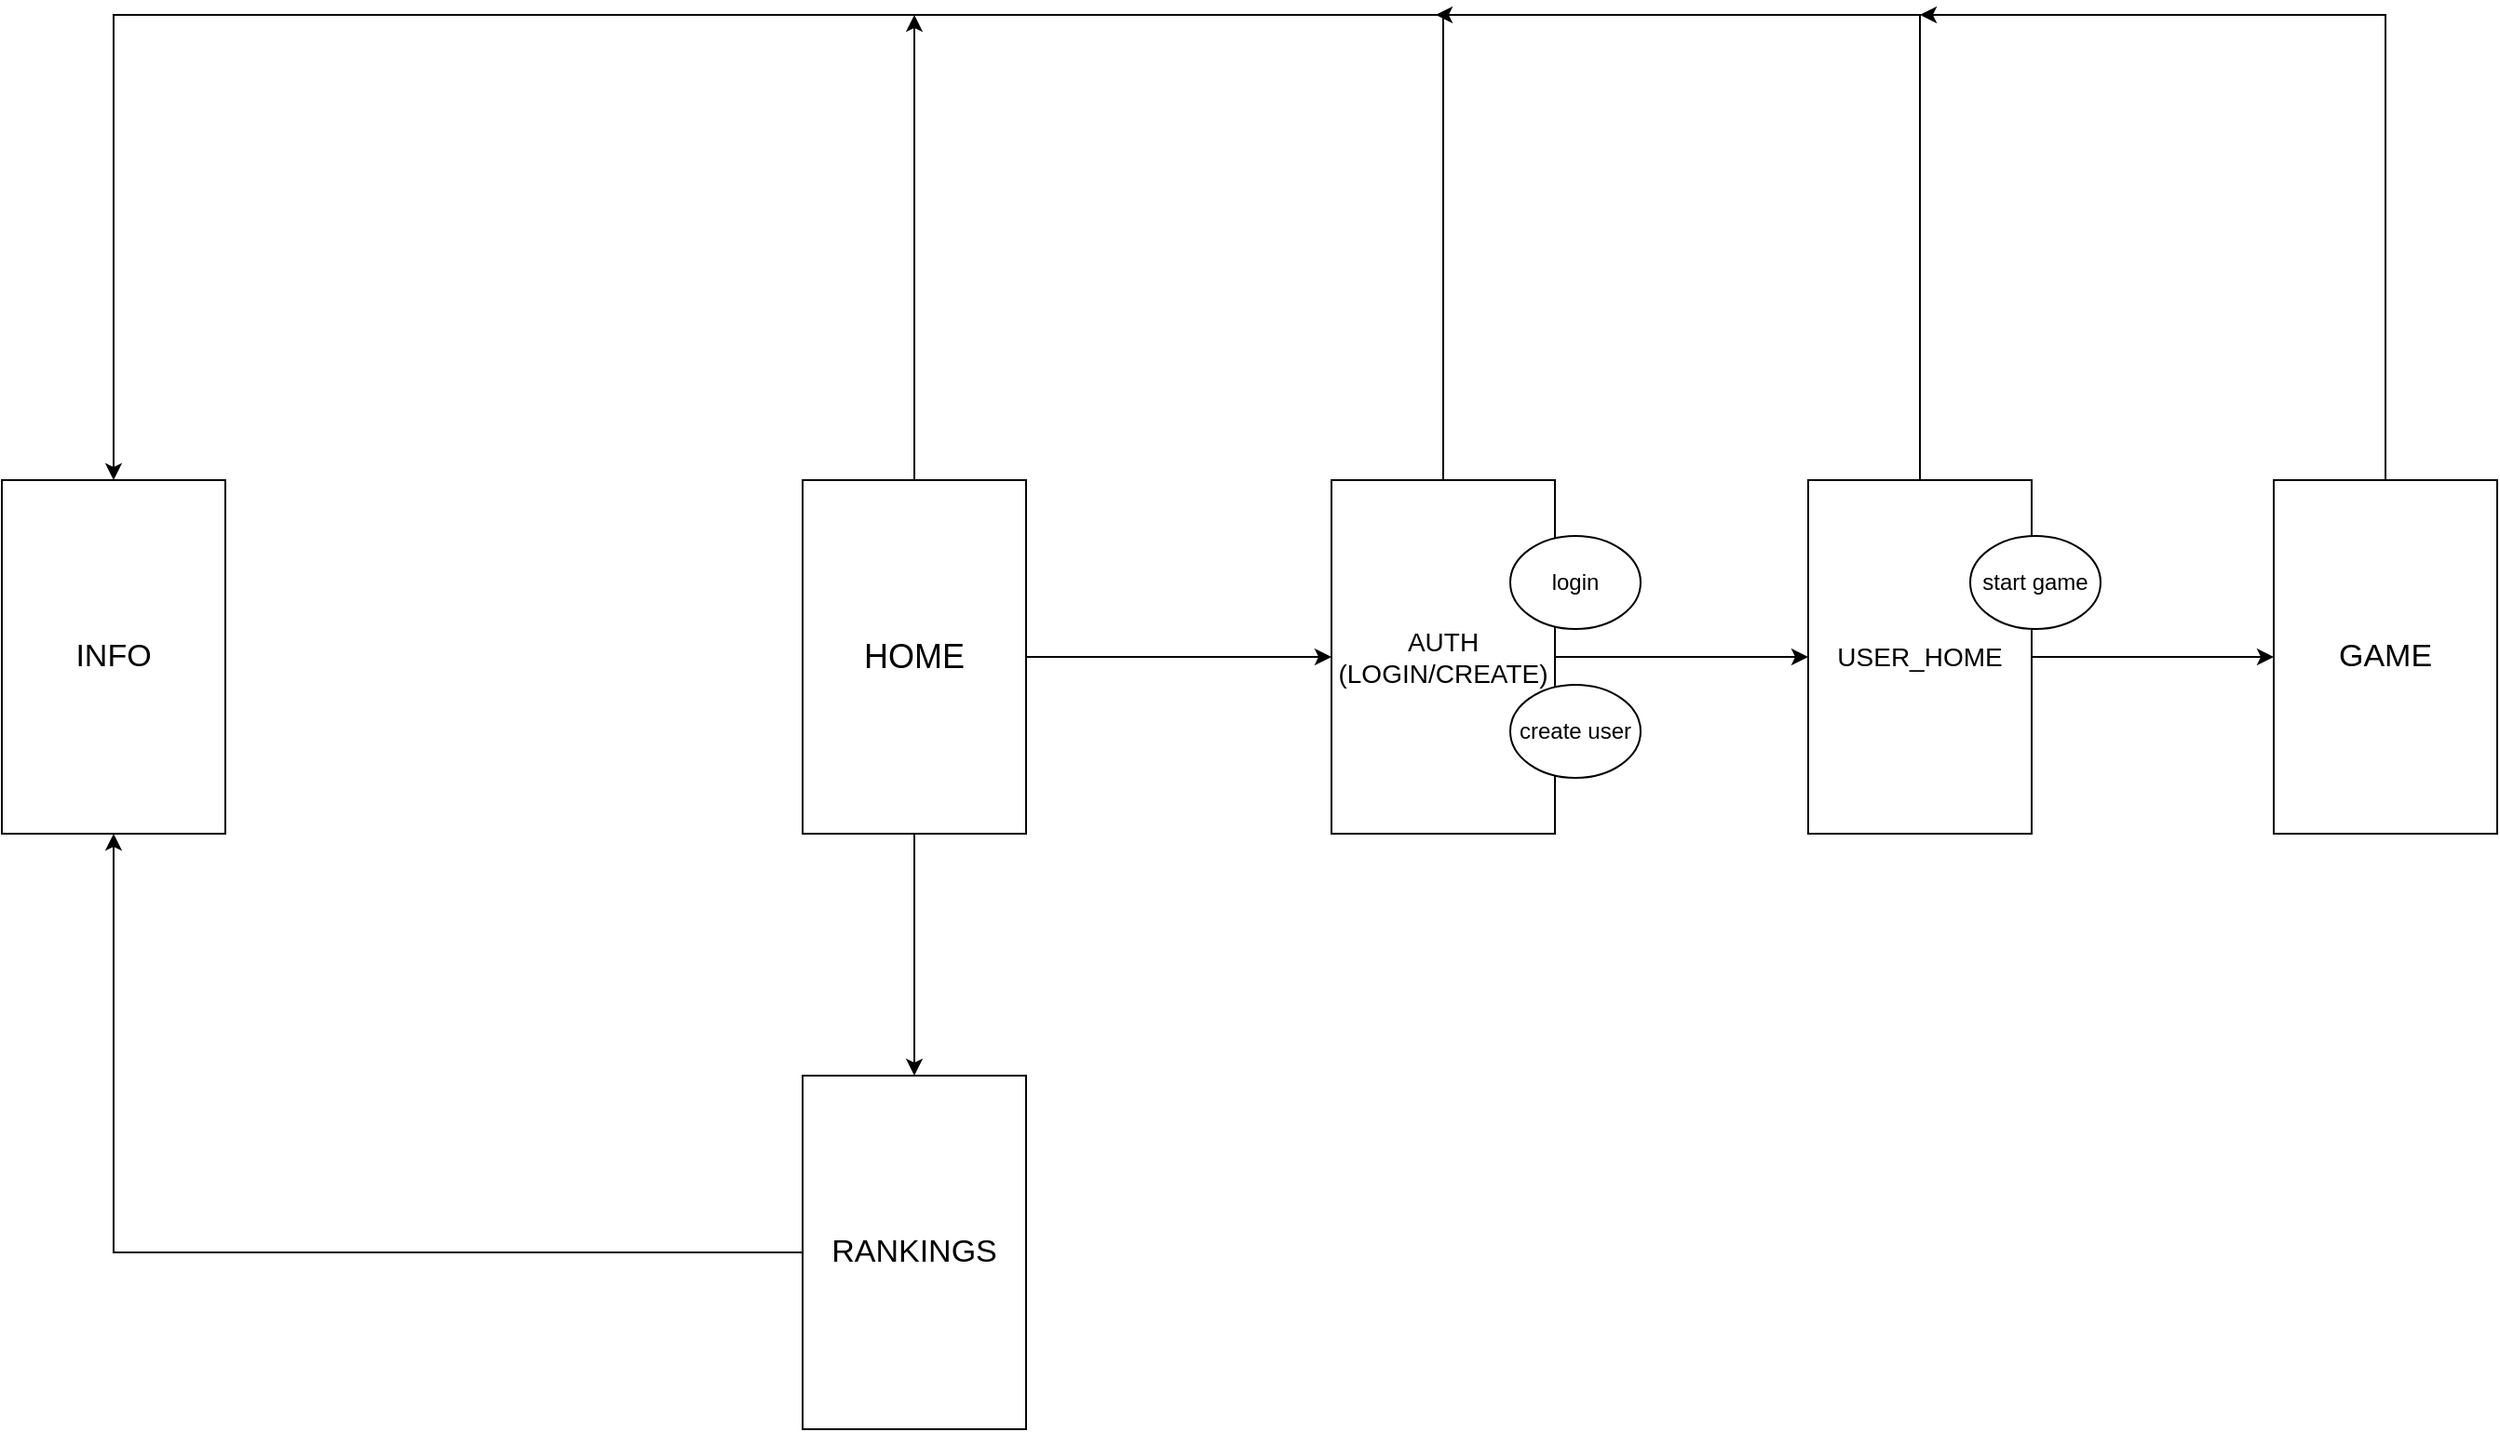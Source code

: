 <mxfile version="20.5.3" type="device"><diagram id="sa6Q3xUmAi24UDrEMSUv" name="Página-1"><mxGraphModel dx="1920" dy="1736" grid="1" gridSize="10" guides="1" tooltips="1" connect="1" arrows="1" fold="1" page="1" pageScale="1" pageWidth="827" pageHeight="1169" math="0" shadow="0"><root><mxCell id="0"/><mxCell id="1" parent="0"/><mxCell id="ilgoVuTqV-tc47__fSyx-419" style="edgeStyle=orthogonalEdgeStyle;rounded=0;orthogonalLoop=1;jettySize=auto;html=1;fontSize=14;entryX=0;entryY=0.5;entryDx=0;entryDy=0;" parent="1" source="ilgoVuTqV-tc47__fSyx-415" target="ilgoVuTqV-tc47__fSyx-416" edge="1"><mxGeometry relative="1" as="geometry"/></mxCell><mxCell id="ilgoVuTqV-tc47__fSyx-423" style="edgeStyle=orthogonalEdgeStyle;rounded=0;orthogonalLoop=1;jettySize=auto;html=1;fontSize=15;" parent="1" source="ilgoVuTqV-tc47__fSyx-415" target="ilgoVuTqV-tc47__fSyx-422" edge="1"><mxGeometry relative="1" as="geometry"/></mxCell><mxCell id="ilgoVuTqV-tc47__fSyx-434" style="edgeStyle=orthogonalEdgeStyle;rounded=0;orthogonalLoop=1;jettySize=auto;html=1;fontSize=17;" parent="1" source="ilgoVuTqV-tc47__fSyx-415" edge="1"><mxGeometry relative="1" as="geometry"><mxPoint x="190" y="-300.0" as="targetPoint"/></mxGeometry></mxCell><mxCell id="ilgoVuTqV-tc47__fSyx-415" value="HOME" style="rounded=0;whiteSpace=wrap;html=1;fontSize=18;" parent="1" vertex="1"><mxGeometry x="130" y="-50" width="120" height="190" as="geometry"/></mxCell><mxCell id="ilgoVuTqV-tc47__fSyx-420" style="edgeStyle=orthogonalEdgeStyle;rounded=0;orthogonalLoop=1;jettySize=auto;html=1;fontSize=14;" parent="1" source="ilgoVuTqV-tc47__fSyx-416" target="ilgoVuTqV-tc47__fSyx-417" edge="1"><mxGeometry relative="1" as="geometry"/></mxCell><mxCell id="ilgoVuTqV-tc47__fSyx-433" style="edgeStyle=orthogonalEdgeStyle;rounded=0;orthogonalLoop=1;jettySize=auto;html=1;entryX=0.5;entryY=0;entryDx=0;entryDy=0;fontSize=17;" parent="1" source="ilgoVuTqV-tc47__fSyx-416" target="ilgoVuTqV-tc47__fSyx-424" edge="1"><mxGeometry relative="1" as="geometry"><Array as="points"><mxPoint x="474" y="-300"/><mxPoint x="-240" y="-300"/></Array></mxGeometry></mxCell><mxCell id="ilgoVuTqV-tc47__fSyx-416" value="AUTH&lt;br&gt;(LOGIN/CREATE)" style="rounded=0;whiteSpace=wrap;html=1;fontSize=14;" parent="1" vertex="1"><mxGeometry x="414" y="-50" width="120" height="190" as="geometry"/></mxCell><mxCell id="ilgoVuTqV-tc47__fSyx-421" style="edgeStyle=orthogonalEdgeStyle;rounded=0;orthogonalLoop=1;jettySize=auto;html=1;fontSize=14;" parent="1" source="ilgoVuTqV-tc47__fSyx-417" target="ilgoVuTqV-tc47__fSyx-418" edge="1"><mxGeometry relative="1" as="geometry"/></mxCell><mxCell id="ilgoVuTqV-tc47__fSyx-436" style="edgeStyle=orthogonalEdgeStyle;rounded=0;orthogonalLoop=1;jettySize=auto;html=1;fontSize=17;" parent="1" source="ilgoVuTqV-tc47__fSyx-417" edge="1"><mxGeometry relative="1" as="geometry"><mxPoint x="470" y="-300.0" as="targetPoint"/><Array as="points"><mxPoint x="730" y="-300"/></Array></mxGeometry></mxCell><mxCell id="ilgoVuTqV-tc47__fSyx-417" value="USER_HOME" style="rounded=0;whiteSpace=wrap;html=1;fontSize=14;" parent="1" vertex="1"><mxGeometry x="670" y="-50" width="120" height="190" as="geometry"/></mxCell><mxCell id="ilgoVuTqV-tc47__fSyx-437" style="edgeStyle=orthogonalEdgeStyle;rounded=0;orthogonalLoop=1;jettySize=auto;html=1;fontSize=17;" parent="1" source="ilgoVuTqV-tc47__fSyx-418" edge="1"><mxGeometry relative="1" as="geometry"><mxPoint x="730" y="-300.0" as="targetPoint"/><Array as="points"><mxPoint x="980" y="-300"/></Array></mxGeometry></mxCell><mxCell id="ilgoVuTqV-tc47__fSyx-418" value="GAME" style="rounded=0;whiteSpace=wrap;html=1;fontSize=17;" parent="1" vertex="1"><mxGeometry x="920" y="-50" width="120" height="190" as="geometry"/></mxCell><mxCell id="ilgoVuTqV-tc47__fSyx-432" style="edgeStyle=orthogonalEdgeStyle;rounded=0;orthogonalLoop=1;jettySize=auto;html=1;entryX=0.5;entryY=1;entryDx=0;entryDy=0;fontSize=17;" parent="1" source="ilgoVuTqV-tc47__fSyx-422" target="ilgoVuTqV-tc47__fSyx-424" edge="1"><mxGeometry relative="1" as="geometry"/></mxCell><mxCell id="ilgoVuTqV-tc47__fSyx-422" value="RANKINGS" style="rounded=0;whiteSpace=wrap;html=1;fontSize=17;" parent="1" vertex="1"><mxGeometry x="130" y="270" width="120" height="190" as="geometry"/></mxCell><mxCell id="ilgoVuTqV-tc47__fSyx-424" value="INFO" style="rounded=0;whiteSpace=wrap;html=1;fontSize=17;" parent="1" vertex="1"><mxGeometry x="-300" y="-50" width="120" height="190" as="geometry"/></mxCell><mxCell id="IprZhOv9nKmiGZgkJcdH-1" value="login" style="ellipse;whiteSpace=wrap;html=1;" vertex="1" parent="1"><mxGeometry x="510" y="-20" width="70" height="50" as="geometry"/></mxCell><mxCell id="IprZhOv9nKmiGZgkJcdH-4" value="create user" style="ellipse;whiteSpace=wrap;html=1;" vertex="1" parent="1"><mxGeometry x="510" y="60" width="70" height="50" as="geometry"/></mxCell><mxCell id="IprZhOv9nKmiGZgkJcdH-6" value="start game" style="ellipse;whiteSpace=wrap;html=1;" vertex="1" parent="1"><mxGeometry x="757" y="-20" width="70" height="50" as="geometry"/></mxCell></root></mxGraphModel></diagram></mxfile>